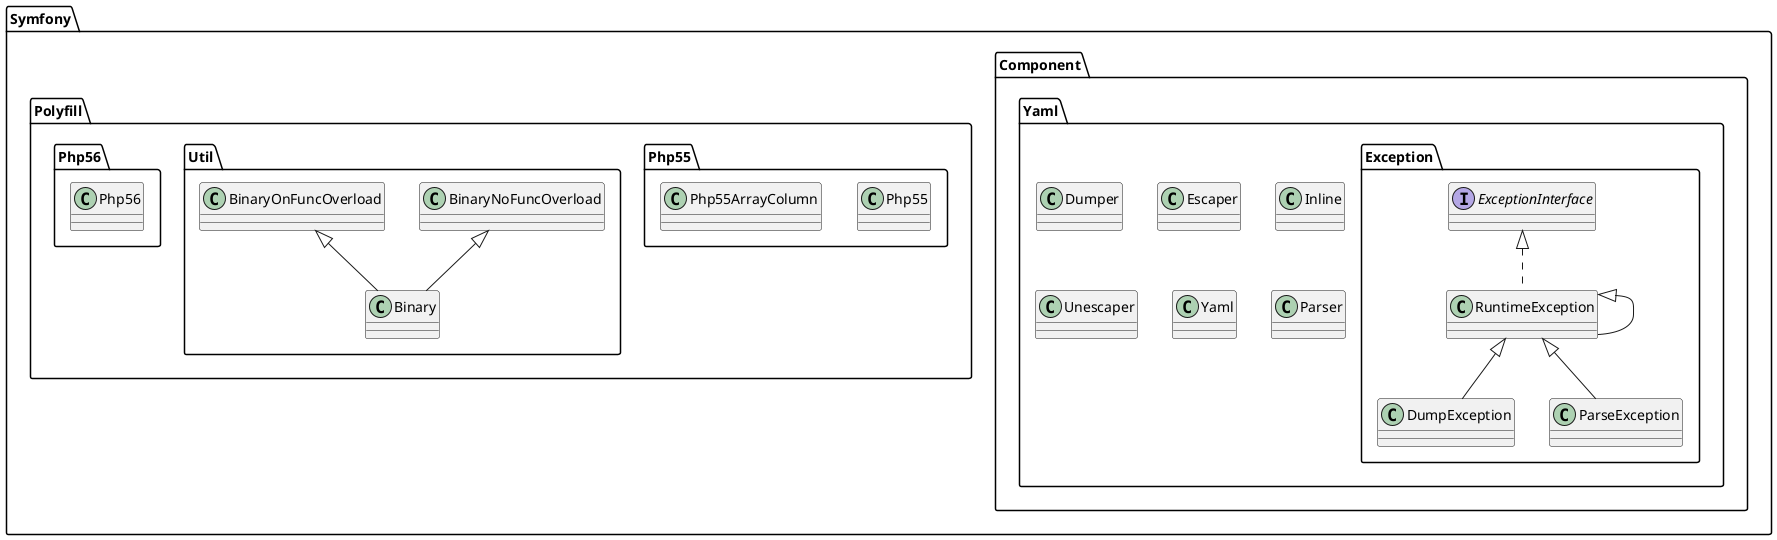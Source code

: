 @startuml
class Symfony.Component.Yaml.Dumper

class Symfony.Component.Yaml.Exception.DumpException
Symfony.Component.Yaml.Exception.RuntimeException <|-- Symfony.Component.Yaml.Exception.DumpException
class Symfony.Component.Yaml.Exception.RuntimeException
RuntimeException <|-- Symfony.Component.Yaml.Exception.RuntimeException
Symfony.Component.Yaml.Exception.ExceptionInterface <|.. Symfony.Component.Yaml.Exception.RuntimeException
class Symfony.Component.Yaml.Exception.ParseException
Symfony.Component.Yaml.Exception.RuntimeException <|-- Symfony.Component.Yaml.Exception.ParseException
interface Symfony.Component.Yaml.Exception.ExceptionInterface
class Symfony.Component.Yaml.Escaper
class Symfony.Component.Yaml.Inline
class Symfony.Component.Yaml.Unescaper
class Symfony.Component.Yaml.Yaml
class Symfony.Component.Yaml.Parser
class Symfony.Polyfill.Php55.Php55
class Symfony.Polyfill.Php55.Php55ArrayColumn
class Symfony.Polyfill.Util.BinaryNoFuncOverload
class Symfony.Polyfill.Util.BinaryOnFuncOverload
class Symfony.Polyfill.Util.Binary
Symfony.Polyfill.Util.BinaryOnFuncOverload <|-- Symfony.Polyfill.Util.Binary
Symfony.Polyfill.Util.BinaryNoFuncOverload <|-- Symfony.Polyfill.Util.Binary
class Symfony.Polyfill.Php56.Php56
@enduml
